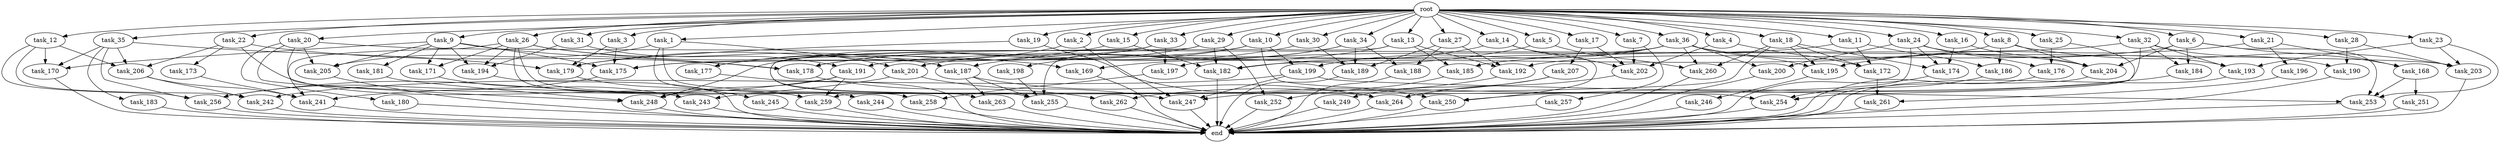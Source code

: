 digraph G {
  root [size="0.000000"];
  task_1 [size="1024.000000"];
  task_2 [size="1024.000000"];
  task_3 [size="1024.000000"];
  task_4 [size="1024.000000"];
  task_5 [size="1024.000000"];
  task_6 [size="1024.000000"];
  task_7 [size="1024.000000"];
  task_8 [size="1024.000000"];
  task_9 [size="1024.000000"];
  task_10 [size="1024.000000"];
  task_11 [size="1024.000000"];
  task_12 [size="1024.000000"];
  task_13 [size="1024.000000"];
  task_14 [size="1024.000000"];
  task_15 [size="1024.000000"];
  task_16 [size="1024.000000"];
  task_17 [size="1024.000000"];
  task_18 [size="1024.000000"];
  task_19 [size="1024.000000"];
  task_20 [size="1024.000000"];
  task_21 [size="1024.000000"];
  task_22 [size="1024.000000"];
  task_23 [size="1024.000000"];
  task_24 [size="1024.000000"];
  task_25 [size="1024.000000"];
  task_26 [size="1024.000000"];
  task_27 [size="1024.000000"];
  task_28 [size="1024.000000"];
  task_29 [size="1024.000000"];
  task_30 [size="1024.000000"];
  task_31 [size="1024.000000"];
  task_32 [size="1024.000000"];
  task_33 [size="1024.000000"];
  task_34 [size="1024.000000"];
  task_35 [size="1024.000000"];
  task_36 [size="1024.000000"];
  task_168 [size="1554778161152.000000"];
  task_169 [size="455266533376.000000"];
  task_170 [size="386547056640.000000"];
  task_171 [size="455266533376.000000"];
  task_172 [size="1468878815232.000000"];
  task_173 [size="549755813888.000000"];
  task_174 [size="850403524608.000000"];
  task_175 [size="1108101562368.000000"];
  task_176 [size="498216206336.000000"];
  task_177 [size="214748364800.000000"];
  task_178 [size="755914244096.000000"];
  task_179 [size="429496729600.000000"];
  task_180 [size="695784701952.000000"];
  task_181 [size="34359738368.000000"];
  task_182 [size="1271310319616.000000"];
  task_183 [size="137438953472.000000"];
  task_184 [size="833223655424.000000"];
  task_185 [size="558345748480.000000"];
  task_186 [size="498216206336.000000"];
  task_187 [size="730144440320.000000"];
  task_188 [size="858993459200.000000"];
  task_189 [size="893353197568.000000"];
  task_190 [size="352187318272.000000"];
  task_191 [size="1717986918400.000000"];
  task_192 [size="1666447310848.000000"];
  task_193 [size="1073741824000.000000"];
  task_194 [size="1314259992576.000000"];
  task_195 [size="2413771620352.000000"];
  task_196 [size="858993459200.000000"];
  task_197 [size="154618822656.000000"];
  task_198 [size="309237645312.000000"];
  task_199 [size="996432412672.000000"];
  task_200 [size="936302870528.000000"];
  task_201 [size="635655159808.000000"];
  task_202 [size="2284922601472.000000"];
  task_203 [size="2190433320960.000000"];
  task_204 [size="2052994367488.000000"];
  task_205 [size="944892805120.000000"];
  task_206 [size="901943132160.000000"];
  task_207 [size="34359738368.000000"];
  task_241 [size="2044404432896.000000"];
  task_242 [size="1623497637888.000000"];
  task_243 [size="1812476198912.000000"];
  task_244 [size="214748364800.000000"];
  task_245 [size="77309411328.000000"];
  task_246 [size="420906795008.000000"];
  task_247 [size="979252543488.000000"];
  task_248 [size="2052994367488.000000"];
  task_249 [size="77309411328.000000"];
  task_250 [size="1142461300736.000000"];
  task_251 [size="137438953472.000000"];
  task_252 [size="627065225216.000000"];
  task_253 [size="2241972928512.000000"];
  task_254 [size="1417339207680.000000"];
  task_255 [size="1082331758592.000000"];
  task_256 [size="1322849927168.000000"];
  task_257 [size="858993459200.000000"];
  task_258 [size="455266533376.000000"];
  task_259 [size="1529008357376.000000"];
  task_260 [size="1589137899520.000000"];
  task_261 [size="730144440320.000000"];
  task_262 [size="687194767360.000000"];
  task_263 [size="627065225216.000000"];
  task_264 [size="1700807049216.000000"];
  end [size="0.000000"];

  root -> task_1 [size="1.000000"];
  root -> task_2 [size="1.000000"];
  root -> task_3 [size="1.000000"];
  root -> task_4 [size="1.000000"];
  root -> task_5 [size="1.000000"];
  root -> task_6 [size="1.000000"];
  root -> task_7 [size="1.000000"];
  root -> task_8 [size="1.000000"];
  root -> task_9 [size="1.000000"];
  root -> task_10 [size="1.000000"];
  root -> task_11 [size="1.000000"];
  root -> task_12 [size="1.000000"];
  root -> task_13 [size="1.000000"];
  root -> task_14 [size="1.000000"];
  root -> task_15 [size="1.000000"];
  root -> task_16 [size="1.000000"];
  root -> task_17 [size="1.000000"];
  root -> task_18 [size="1.000000"];
  root -> task_19 [size="1.000000"];
  root -> task_20 [size="1.000000"];
  root -> task_21 [size="1.000000"];
  root -> task_22 [size="1.000000"];
  root -> task_23 [size="1.000000"];
  root -> task_24 [size="1.000000"];
  root -> task_25 [size="1.000000"];
  root -> task_26 [size="1.000000"];
  root -> task_27 [size="1.000000"];
  root -> task_28 [size="1.000000"];
  root -> task_29 [size="1.000000"];
  root -> task_30 [size="1.000000"];
  root -> task_31 [size="1.000000"];
  root -> task_32 [size="1.000000"];
  root -> task_33 [size="1.000000"];
  root -> task_34 [size="1.000000"];
  root -> task_35 [size="1.000000"];
  root -> task_36 [size="1.000000"];
  task_1 -> task_201 [size="209715200.000000"];
  task_1 -> task_205 [size="209715200.000000"];
  task_1 -> task_244 [size="209715200.000000"];
  task_1 -> task_264 [size="209715200.000000"];
  task_2 -> task_177 [size="134217728.000000"];
  task_2 -> task_247 [size="134217728.000000"];
  task_3 -> task_175 [size="75497472.000000"];
  task_3 -> task_179 [size="75497472.000000"];
  task_4 -> task_172 [size="679477248.000000"];
  task_4 -> task_202 [size="679477248.000000"];
  task_5 -> task_169 [size="33554432.000000"];
  task_5 -> task_260 [size="33554432.000000"];
  task_6 -> task_168 [size="679477248.000000"];
  task_6 -> task_184 [size="679477248.000000"];
  task_6 -> task_192 [size="679477248.000000"];
  task_6 -> task_204 [size="679477248.000000"];
  task_6 -> task_253 [size="679477248.000000"];
  task_7 -> task_202 [size="838860800.000000"];
  task_7 -> task_257 [size="838860800.000000"];
  task_8 -> task_182 [size="411041792.000000"];
  task_8 -> task_186 [size="411041792.000000"];
  task_8 -> task_203 [size="411041792.000000"];
  task_8 -> task_204 [size="411041792.000000"];
  task_9 -> task_170 [size="33554432.000000"];
  task_9 -> task_171 [size="33554432.000000"];
  task_9 -> task_175 [size="33554432.000000"];
  task_9 -> task_178 [size="33554432.000000"];
  task_9 -> task_181 [size="33554432.000000"];
  task_9 -> task_194 [size="33554432.000000"];
  task_9 -> task_205 [size="33554432.000000"];
  task_10 -> task_175 [size="134217728.000000"];
  task_10 -> task_178 [size="134217728.000000"];
  task_10 -> task_199 [size="134217728.000000"];
  task_10 -> task_254 [size="134217728.000000"];
  task_11 -> task_172 [size="75497472.000000"];
  task_11 -> task_186 [size="75497472.000000"];
  task_11 -> task_197 [size="75497472.000000"];
  task_12 -> task_170 [size="209715200.000000"];
  task_12 -> task_206 [size="209715200.000000"];
  task_12 -> task_242 [size="209715200.000000"];
  task_12 -> task_256 [size="209715200.000000"];
  task_13 -> task_185 [size="411041792.000000"];
  task_13 -> task_192 [size="411041792.000000"];
  task_13 -> task_201 [size="411041792.000000"];
  task_13 -> task_255 [size="411041792.000000"];
  task_14 -> task_182 [size="679477248.000000"];
  task_14 -> task_202 [size="679477248.000000"];
  task_14 -> task_250 [size="679477248.000000"];
  task_15 -> task_179 [size="75497472.000000"];
  task_15 -> task_182 [size="75497472.000000"];
  task_16 -> task_174 [size="75497472.000000"];
  task_16 -> task_204 [size="75497472.000000"];
  task_17 -> task_202 [size="33554432.000000"];
  task_17 -> task_207 [size="33554432.000000"];
  task_18 -> task_172 [size="679477248.000000"];
  task_18 -> task_174 [size="679477248.000000"];
  task_18 -> task_195 [size="679477248.000000"];
  task_18 -> task_243 [size="679477248.000000"];
  task_18 -> task_260 [size="679477248.000000"];
  task_19 -> task_179 [size="134217728.000000"];
  task_19 -> task_250 [size="134217728.000000"];
  task_20 -> task_180 [size="679477248.000000"];
  task_20 -> task_203 [size="679477248.000000"];
  task_20 -> task_205 [size="679477248.000000"];
  task_20 -> task_243 [size="679477248.000000"];
  task_20 -> task_248 [size="679477248.000000"];
  task_21 -> task_168 [size="838860800.000000"];
  task_21 -> task_195 [size="838860800.000000"];
  task_21 -> task_196 [size="838860800.000000"];
  task_22 -> task_173 [size="536870912.000000"];
  task_22 -> task_178 [size="536870912.000000"];
  task_22 -> task_206 [size="536870912.000000"];
  task_22 -> task_259 [size="536870912.000000"];
  task_23 -> task_193 [size="838860800.000000"];
  task_23 -> task_203 [size="838860800.000000"];
  task_23 -> task_253 [size="838860800.000000"];
  task_24 -> task_174 [size="75497472.000000"];
  task_24 -> task_176 [size="75497472.000000"];
  task_24 -> task_193 [size="75497472.000000"];
  task_24 -> task_200 [size="75497472.000000"];
  task_24 -> task_264 [size="75497472.000000"];
  task_25 -> task_176 [size="411041792.000000"];
  task_25 -> task_254 [size="411041792.000000"];
  task_26 -> task_169 [size="411041792.000000"];
  task_26 -> task_171 [size="411041792.000000"];
  task_26 -> task_187 [size="411041792.000000"];
  task_26 -> task_194 [size="411041792.000000"];
  task_26 -> task_241 [size="411041792.000000"];
  task_26 -> task_258 [size="411041792.000000"];
  task_26 -> task_259 [size="411041792.000000"];
  task_27 -> task_188 [size="536870912.000000"];
  task_27 -> task_189 [size="536870912.000000"];
  task_27 -> task_192 [size="536870912.000000"];
  task_28 -> task_190 [size="209715200.000000"];
  task_28 -> task_203 [size="209715200.000000"];
  task_29 -> task_182 [size="75497472.000000"];
  task_29 -> task_248 [size="75497472.000000"];
  task_29 -> task_252 [size="75497472.000000"];
  task_29 -> task_263 [size="75497472.000000"];
  task_30 -> task_178 [size="33554432.000000"];
  task_30 -> task_189 [size="33554432.000000"];
  task_31 -> task_191 [size="838860800.000000"];
  task_31 -> task_194 [size="838860800.000000"];
  task_32 -> task_184 [size="134217728.000000"];
  task_32 -> task_185 [size="134217728.000000"];
  task_32 -> task_190 [size="134217728.000000"];
  task_32 -> task_193 [size="134217728.000000"];
  task_32 -> task_259 [size="134217728.000000"];
  task_33 -> task_177 [size="75497472.000000"];
  task_33 -> task_197 [size="75497472.000000"];
  task_33 -> task_255 [size="75497472.000000"];
  task_34 -> task_187 [size="301989888.000000"];
  task_34 -> task_188 [size="301989888.000000"];
  task_34 -> task_189 [size="301989888.000000"];
  task_34 -> task_198 [size="301989888.000000"];
  task_35 -> task_170 [size="134217728.000000"];
  task_35 -> task_179 [size="134217728.000000"];
  task_35 -> task_183 [size="134217728.000000"];
  task_35 -> task_206 [size="134217728.000000"];
  task_35 -> task_256 [size="134217728.000000"];
  task_36 -> task_175 [size="838860800.000000"];
  task_36 -> task_191 [size="838860800.000000"];
  task_36 -> task_195 [size="838860800.000000"];
  task_36 -> task_199 [size="838860800.000000"];
  task_36 -> task_200 [size="838860800.000000"];
  task_36 -> task_204 [size="838860800.000000"];
  task_36 -> task_260 [size="838860800.000000"];
  task_168 -> task_251 [size="134217728.000000"];
  task_168 -> task_253 [size="134217728.000000"];
  task_169 -> end [size="1.000000"];
  task_170 -> end [size="1.000000"];
  task_171 -> task_243 [size="411041792.000000"];
  task_172 -> task_261 [size="411041792.000000"];
  task_173 -> task_241 [size="536870912.000000"];
  task_174 -> end [size="1.000000"];
  task_175 -> task_256 [size="536870912.000000"];
  task_176 -> end [size="1.000000"];
  task_177 -> end [size="1.000000"];
  task_178 -> task_262 [size="536870912.000000"];
  task_179 -> task_245 [size="75497472.000000"];
  task_180 -> end [size="1.000000"];
  task_181 -> task_248 [size="838860800.000000"];
  task_182 -> end [size="1.000000"];
  task_183 -> end [size="1.000000"];
  task_184 -> task_250 [size="301989888.000000"];
  task_185 -> task_252 [size="536870912.000000"];
  task_186 -> task_254 [size="838860800.000000"];
  task_187 -> task_255 [size="536870912.000000"];
  task_187 -> task_263 [size="536870912.000000"];
  task_187 -> task_264 [size="536870912.000000"];
  task_188 -> end [size="1.000000"];
  task_189 -> end [size="1.000000"];
  task_190 -> end [size="1.000000"];
  task_191 -> task_248 [size="411041792.000000"];
  task_191 -> task_256 [size="411041792.000000"];
  task_191 -> task_259 [size="411041792.000000"];
  task_192 -> task_262 [size="134217728.000000"];
  task_193 -> end [size="1.000000"];
  task_194 -> end [size="1.000000"];
  task_195 -> task_246 [size="411041792.000000"];
  task_196 -> task_261 [size="301989888.000000"];
  task_197 -> task_258 [size="33554432.000000"];
  task_198 -> task_255 [size="33554432.000000"];
  task_199 -> task_242 [size="536870912.000000"];
  task_199 -> task_247 [size="536870912.000000"];
  task_199 -> task_253 [size="536870912.000000"];
  task_200 -> end [size="1.000000"];
  task_201 -> task_241 [size="209715200.000000"];
  task_201 -> task_247 [size="209715200.000000"];
  task_202 -> task_264 [size="838860800.000000"];
  task_203 -> end [size="1.000000"];
  task_204 -> end [size="1.000000"];
  task_205 -> end [size="1.000000"];
  task_206 -> task_241 [size="838860800.000000"];
  task_206 -> task_242 [size="838860800.000000"];
  task_207 -> task_247 [size="75497472.000000"];
  task_207 -> task_249 [size="75497472.000000"];
  task_241 -> end [size="1.000000"];
  task_242 -> end [size="1.000000"];
  task_243 -> end [size="1.000000"];
  task_244 -> end [size="1.000000"];
  task_245 -> end [size="1.000000"];
  task_246 -> end [size="1.000000"];
  task_247 -> end [size="1.000000"];
  task_248 -> end [size="1.000000"];
  task_249 -> end [size="1.000000"];
  task_250 -> end [size="1.000000"];
  task_251 -> end [size="1.000000"];
  task_252 -> end [size="1.000000"];
  task_253 -> end [size="1.000000"];
  task_254 -> end [size="1.000000"];
  task_255 -> end [size="1.000000"];
  task_256 -> end [size="1.000000"];
  task_257 -> end [size="1.000000"];
  task_258 -> end [size="1.000000"];
  task_259 -> end [size="1.000000"];
  task_260 -> end [size="1.000000"];
  task_261 -> end [size="1.000000"];
  task_262 -> end [size="1.000000"];
  task_263 -> end [size="1.000000"];
  task_264 -> end [size="1.000000"];
}
